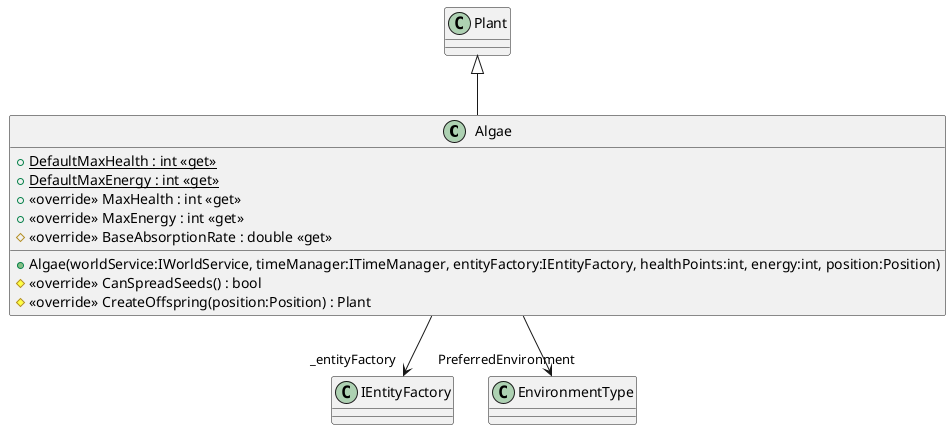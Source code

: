 @startuml
class Algae {
    + {static} DefaultMaxHealth : int <<get>>
    + {static} DefaultMaxEnergy : int <<get>>
    + <<override>> MaxHealth : int <<get>>
    + <<override>> MaxEnergy : int <<get>>
    # <<override>> BaseAbsorptionRate : double <<get>>
    + Algae(worldService:IWorldService, timeManager:ITimeManager, entityFactory:IEntityFactory, healthPoints:int, energy:int, position:Position)
    # <<override>> CanSpreadSeeds() : bool
    # <<override>> CreateOffspring(position:Position) : Plant
}
Plant <|-- Algae
Algae --> "_entityFactory" IEntityFactory
Algae --> "PreferredEnvironment" EnvironmentType
@enduml
